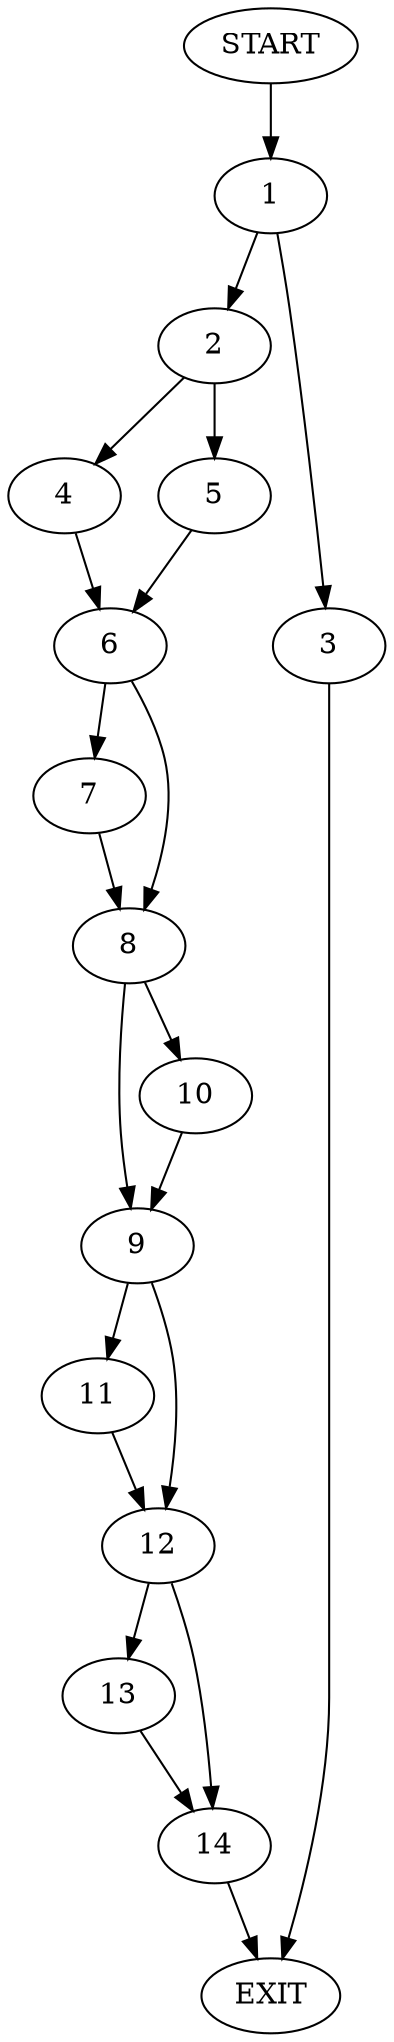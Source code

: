 digraph {
0 [label="START"]
15 [label="EXIT"]
0 -> 1
1 -> 2
1 -> 3
3 -> 15
2 -> 4
2 -> 5
5 -> 6
4 -> 6
6 -> 7
6 -> 8
8 -> 9
8 -> 10
7 -> 8
10 -> 9
9 -> 11
9 -> 12
12 -> 13
12 -> 14
11 -> 12
13 -> 14
14 -> 15
}
